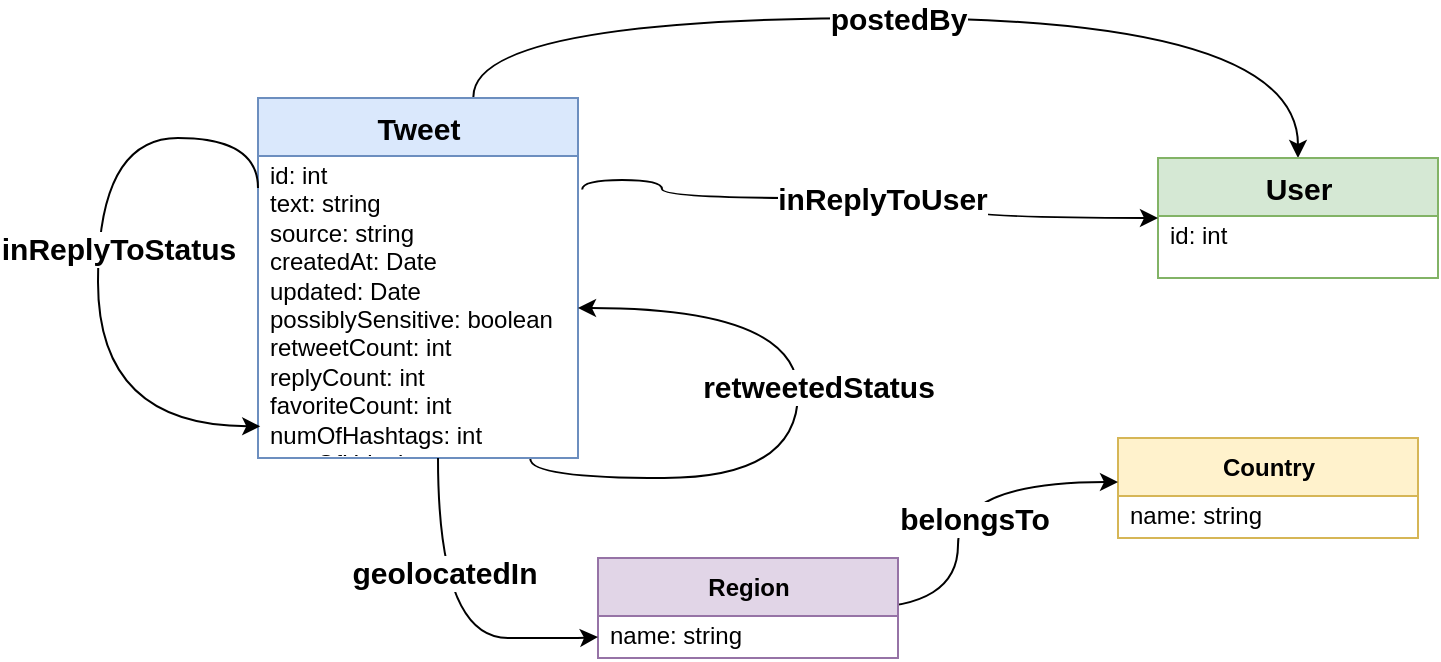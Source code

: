 <mxfile version="20.5.3" type="device"><diagram id="JIwAEdu2P1QZ3mCd7MlA" name="Page-1"><mxGraphModel dx="5599" dy="498" grid="1" gridSize="10" guides="1" tooltips="1" connect="1" arrows="1" fold="1" page="1" pageScale="1" pageWidth="4681" pageHeight="3300" math="0" shadow="0"><root><mxCell id="0"/><mxCell id="1" parent="0"/><mxCell id="8X0sikExG2HFhKcZmd_0-8" style="rounded=0;orthogonalLoop=1;jettySize=auto;html=1;entryX=0.5;entryY=0;entryDx=0;entryDy=0;edgeStyle=orthogonalEdgeStyle;exitX=0.673;exitY=-0.003;exitDx=0;exitDy=0;curved=1;exitPerimeter=0;" edge="1" parent="1" source="8X0sikExG2HFhKcZmd_0-3" target="8X0sikExG2HFhKcZmd_0-6"><mxGeometry relative="1" as="geometry"><Array as="points"><mxPoint x="178" y="90"/><mxPoint x="590" y="90"/></Array></mxGeometry></mxCell><mxCell id="8X0sikExG2HFhKcZmd_0-9" value="&lt;font style=&quot;font-size: 15px;&quot;&gt;&lt;b style=&quot;&quot;&gt;&lt;font style=&quot;font-size: 15px;&quot;&gt;postedBy&lt;/font&gt;&lt;/b&gt;&lt;/font&gt;" style="edgeLabel;html=1;align=center;verticalAlign=middle;resizable=0;points=[];fontSize=14;" vertex="1" connectable="0" parent="8X0sikExG2HFhKcZmd_0-8"><mxGeometry x="-0.329" y="2" relative="1" as="geometry"><mxPoint x="77" y="2" as="offset"/></mxGeometry></mxCell><mxCell id="8X0sikExG2HFhKcZmd_0-3" value="&lt;font style=&quot;font-size: 15px;&quot;&gt;Tweet&lt;/font&gt;" style="swimlane;fontStyle=1;align=center;verticalAlign=middle;childLayout=stackLayout;horizontal=1;startSize=29;horizontalStack=0;resizeParent=1;resizeParentMax=0;resizeLast=0;collapsible=0;marginBottom=0;html=1;fillColor=#dae8fc;strokeColor=#6c8ebf;" vertex="1" parent="1"><mxGeometry x="70" y="130" width="160" height="180" as="geometry"/></mxCell><mxCell id="8X0sikExG2HFhKcZmd_0-5" value="&lt;div&gt;id: int&lt;/div&gt;&lt;div&gt;text: string&lt;/div&gt;&lt;div&gt;source: string&lt;/div&gt;&lt;div&gt;createdAt: Date&lt;/div&gt;&lt;div&gt;updated: Date&lt;/div&gt;&lt;div&gt;possiblySensitive: boolean&lt;br&gt;&lt;/div&gt;&lt;div&gt;retweetCount: int&lt;br&gt;&lt;/div&gt;&lt;div&gt;replyCount: int&lt;br&gt;&lt;/div&gt;&lt;div&gt;favoriteCount: int&lt;br&gt;&lt;/div&gt;&lt;div&gt;numOfHashtags: int&lt;/div&gt;&lt;div&gt;numOfUrls: int&lt;/div&gt;&lt;div&gt;numOfMentions: int&lt;br&gt;&lt;/div&gt;" style="text;html=1;strokeColor=none;fillColor=none;align=left;verticalAlign=middle;spacingLeft=4;spacingRight=4;overflow=hidden;rotatable=0;points=[[0,0.5],[1,0.5]];portConstraint=eastwest;" vertex="1" parent="8X0sikExG2HFhKcZmd_0-3"><mxGeometry y="29" width="160" height="151" as="geometry"/></mxCell><mxCell id="8X0sikExG2HFhKcZmd_0-12" value="&lt;b&gt;inReplyToStatus&lt;/b&gt;" style="edgeStyle=orthogonalEdgeStyle;rounded=0;orthogonalLoop=1;jettySize=auto;html=1;exitX=0;exitY=0.25;exitDx=0;exitDy=0;fontSize=15;curved=1;entryX=0.007;entryY=0.895;entryDx=0;entryDy=0;entryPerimeter=0;" edge="1" parent="8X0sikExG2HFhKcZmd_0-3" source="8X0sikExG2HFhKcZmd_0-3" target="8X0sikExG2HFhKcZmd_0-5"><mxGeometry x="-0.041" y="10" relative="1" as="geometry"><mxPoint x="64" y="80" as="targetPoint"/><Array as="points"><mxPoint y="20"/><mxPoint x="-80" y="20"/><mxPoint x="-80" y="164"/></Array><mxPoint y="1" as="offset"/></mxGeometry></mxCell><mxCell id="8X0sikExG2HFhKcZmd_0-14" style="edgeStyle=orthogonalEdgeStyle;curved=1;rounded=0;orthogonalLoop=1;jettySize=auto;html=1;fontSize=15;exitX=0.851;exitY=1.003;exitDx=0;exitDy=0;exitPerimeter=0;entryX=1;entryY=0.5;entryDx=0;entryDy=0;" edge="1" parent="8X0sikExG2HFhKcZmd_0-3" source="8X0sikExG2HFhKcZmd_0-5" target="8X0sikExG2HFhKcZmd_0-5"><mxGeometry relative="1" as="geometry"><Array as="points"><mxPoint x="136" y="190"/><mxPoint x="270" y="190"/><mxPoint x="270" y="105"/><mxPoint x="160" y="105"/></Array></mxGeometry></mxCell><mxCell id="8X0sikExG2HFhKcZmd_0-15" value="&lt;b&gt;retweetedStatus&lt;/b&gt;" style="edgeLabel;html=1;align=center;verticalAlign=middle;resizable=0;points=[];fontSize=15;" vertex="1" connectable="0" parent="8X0sikExG2HFhKcZmd_0-14"><mxGeometry x="0.2" y="10" relative="1" as="geometry"><mxPoint x="20" y="14" as="offset"/></mxGeometry></mxCell><mxCell id="8X0sikExG2HFhKcZmd_0-6" value="&lt;font style=&quot;font-size: 15px;&quot;&gt;User&lt;/font&gt;" style="swimlane;fontStyle=1;align=center;verticalAlign=middle;childLayout=stackLayout;horizontal=1;startSize=29;horizontalStack=0;resizeParent=1;resizeParentMax=0;resizeLast=0;collapsible=0;marginBottom=0;html=1;fillColor=#d5e8d4;strokeColor=#82b366;" vertex="1" parent="1"><mxGeometry x="520" y="160" width="140" height="60" as="geometry"/></mxCell><mxCell id="8X0sikExG2HFhKcZmd_0-7" value="&lt;div&gt;id: int&lt;/div&gt;&lt;div&gt;&lt;br&gt;&lt;/div&gt;" style="text;html=1;strokeColor=none;fillColor=none;align=left;verticalAlign=middle;spacingLeft=4;spacingRight=4;overflow=hidden;rotatable=0;points=[[0,0.5],[1,0.5]];portConstraint=eastwest;" vertex="1" parent="8X0sikExG2HFhKcZmd_0-6"><mxGeometry y="29" width="140" height="31" as="geometry"/></mxCell><mxCell id="8X0sikExG2HFhKcZmd_0-10" style="edgeStyle=orthogonalEdgeStyle;rounded=0;orthogonalLoop=1;jettySize=auto;html=1;exitX=1.013;exitY=0.111;exitDx=0;exitDy=0;fontSize=15;curved=1;endArrow=classic;endFill=1;startArrow=none;startFill=0;entryX=0;entryY=0.5;entryDx=0;entryDy=0;exitPerimeter=0;" edge="1" parent="1" source="8X0sikExG2HFhKcZmd_0-5" target="8X0sikExG2HFhKcZmd_0-6"><mxGeometry relative="1" as="geometry"><mxPoint x="290" y="203" as="sourcePoint"/><mxPoint x="520" y="220" as="targetPoint"/><Array as="points"><mxPoint x="272" y="171"/><mxPoint x="272" y="180"/><mxPoint x="420" y="180"/><mxPoint x="420" y="190"/></Array></mxGeometry></mxCell><mxCell id="8X0sikExG2HFhKcZmd_0-11" value="&lt;b&gt;inReplyToUser&lt;/b&gt;" style="edgeLabel;html=1;align=center;verticalAlign=middle;resizable=0;points=[];fontSize=15;" vertex="1" connectable="0" parent="8X0sikExG2HFhKcZmd_0-10"><mxGeometry x="-0.065" y="1" relative="1" as="geometry"><mxPoint x="18" y="1" as="offset"/></mxGeometry></mxCell><mxCell id="8X0sikExG2HFhKcZmd_0-17" value="Country" style="swimlane;fontStyle=1;align=center;verticalAlign=middle;childLayout=stackLayout;horizontal=1;startSize=29;horizontalStack=0;resizeParent=1;resizeParentMax=0;resizeLast=0;collapsible=0;marginBottom=0;html=1;fillColor=#fff2cc;strokeColor=#d6b656;" vertex="1" parent="1"><mxGeometry x="500" y="300" width="150" height="50" as="geometry"/></mxCell><mxCell id="8X0sikExG2HFhKcZmd_0-18" value="&lt;div&gt;name: string&lt;/div&gt;&lt;div&gt;&lt;br&gt;&lt;/div&gt;&lt;div&gt;&lt;br&gt;&lt;/div&gt;" style="text;html=1;strokeColor=none;fillColor=none;align=left;verticalAlign=middle;spacingLeft=4;spacingRight=4;overflow=hidden;rotatable=0;points=[[0,0.5],[1,0.5]];portConstraint=eastwest;" vertex="1" parent="8X0sikExG2HFhKcZmd_0-17"><mxGeometry y="29" width="150" height="21" as="geometry"/></mxCell><mxCell id="8X0sikExG2HFhKcZmd_0-24" style="edgeStyle=orthogonalEdgeStyle;curved=1;rounded=0;orthogonalLoop=1;jettySize=auto;html=1;fontSize=15;startArrow=none;startFill=0;endArrow=classic;endFill=1;" edge="1" parent="1" target="8X0sikExG2HFhKcZmd_0-17"><mxGeometry relative="1" as="geometry"><mxPoint x="370" y="384.966" as="sourcePoint"/><mxPoint x="490" y="322" as="targetPoint"/><Array as="points"><mxPoint x="420" y="385"/><mxPoint x="420" y="322"/></Array></mxGeometry></mxCell><mxCell id="8X0sikExG2HFhKcZmd_0-25" value="&lt;b&gt;belongsTo&lt;/b&gt;" style="edgeLabel;html=1;align=center;verticalAlign=middle;resizable=0;points=[];fontSize=15;" vertex="1" connectable="0" parent="8X0sikExG2HFhKcZmd_0-24"><mxGeometry x="0.122" y="1" relative="1" as="geometry"><mxPoint x="9" y="13" as="offset"/></mxGeometry></mxCell><mxCell id="8X0sikExG2HFhKcZmd_0-22" value="Region" style="swimlane;fontStyle=1;align=center;verticalAlign=middle;childLayout=stackLayout;horizontal=1;startSize=29;horizontalStack=0;resizeParent=1;resizeParentMax=0;resizeLast=0;collapsible=0;marginBottom=0;html=1;fillColor=#e1d5e7;strokeColor=#9673a6;" vertex="1" parent="1"><mxGeometry x="240" y="360" width="150" height="50" as="geometry"/></mxCell><mxCell id="8X0sikExG2HFhKcZmd_0-23" value="&lt;div&gt;name: string&lt;/div&gt;&lt;div&gt;&lt;br&gt;&lt;/div&gt;&lt;div&gt;&lt;br&gt;&lt;/div&gt;" style="text;html=1;strokeColor=none;fillColor=none;align=left;verticalAlign=middle;spacingLeft=4;spacingRight=4;overflow=hidden;rotatable=0;points=[[0,0.5],[1,0.5]];portConstraint=eastwest;" vertex="1" parent="8X0sikExG2HFhKcZmd_0-22"><mxGeometry y="29" width="150" height="21" as="geometry"/></mxCell><mxCell id="8X0sikExG2HFhKcZmd_0-26" style="edgeStyle=orthogonalEdgeStyle;curved=1;rounded=0;orthogonalLoop=1;jettySize=auto;html=1;entryX=0;entryY=0.5;entryDx=0;entryDy=0;fontSize=15;startArrow=none;startFill=0;endArrow=classic;endFill=1;" edge="1" parent="1" source="8X0sikExG2HFhKcZmd_0-5" target="8X0sikExG2HFhKcZmd_0-23"><mxGeometry relative="1" as="geometry"><Array as="points"><mxPoint x="160" y="400"/><mxPoint x="230" y="400"/></Array></mxGeometry></mxCell><mxCell id="8X0sikExG2HFhKcZmd_0-27" value="&lt;b&gt;geolocatedIn&lt;/b&gt;" style="edgeLabel;html=1;align=center;verticalAlign=middle;resizable=0;points=[];fontSize=15;" vertex="1" connectable="0" parent="8X0sikExG2HFhKcZmd_0-26"><mxGeometry x="-0.197" y="3" relative="1" as="geometry"><mxPoint y="-12" as="offset"/></mxGeometry></mxCell></root></mxGraphModel></diagram></mxfile>